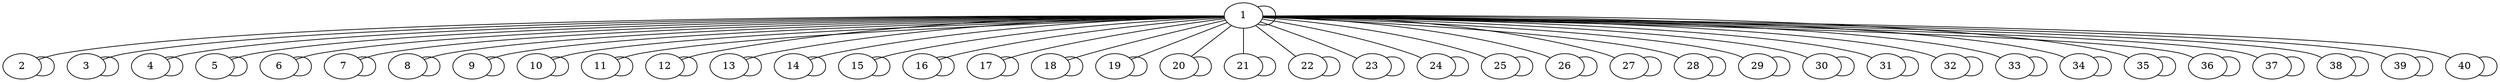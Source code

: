 graph  {
1 [host_bandwidth_down="10 Mbit", host_bandwidth_up="10 Mbit"];
2 [host_bandwidth_down="10 Mbit", host_bandwidth_up="10 Mbit"];
3 [host_bandwidth_down="10 Mbit", host_bandwidth_up="10 Mbit"];
4 [host_bandwidth_down="10 Mbit", host_bandwidth_up="10 Mbit"];
5 [host_bandwidth_down="10 Mbit", host_bandwidth_up="10 Mbit"];
6 [host_bandwidth_down="10 Mbit", host_bandwidth_up="10 Mbit"];
7 [host_bandwidth_down="10 Mbit", host_bandwidth_up="10 Mbit"];
8 [host_bandwidth_down="10 Mbit", host_bandwidth_up="10 Mbit"];
9 [host_bandwidth_down="10 Mbit", host_bandwidth_up="10 Mbit"];
10 [host_bandwidth_down="10 Mbit", host_bandwidth_up="10 Mbit"];
11 [host_bandwidth_down="10 Mbit", host_bandwidth_up="10 Mbit"];
12 [host_bandwidth_down="10 Mbit", host_bandwidth_up="10 Mbit"];
13 [host_bandwidth_down="10 Mbit", host_bandwidth_up="10 Mbit"];
14 [host_bandwidth_down="10 Mbit", host_bandwidth_up="10 Mbit"];
15 [host_bandwidth_down="10 Mbit", host_bandwidth_up="10 Mbit"];
16 [host_bandwidth_down="10 Mbit", host_bandwidth_up="10 Mbit"];
17 [host_bandwidth_down="10 Mbit", host_bandwidth_up="10 Mbit"];
18 [host_bandwidth_down="10 Mbit", host_bandwidth_up="10 Mbit"];
19 [host_bandwidth_down="10 Mbit", host_bandwidth_up="10 Mbit"];
20 [host_bandwidth_down="10 Mbit", host_bandwidth_up="10 Mbit"];
21 [host_bandwidth_down="10 Mbit", host_bandwidth_up="10 Mbit"];
22 [host_bandwidth_down="10 Mbit", host_bandwidth_up="10 Mbit"];
23 [host_bandwidth_down="10 Mbit", host_bandwidth_up="10 Mbit"];
24 [host_bandwidth_down="10 Mbit", host_bandwidth_up="10 Mbit"];
25 [host_bandwidth_down="10 Mbit", host_bandwidth_up="10 Mbit"];
26 [host_bandwidth_down="10 Mbit", host_bandwidth_up="10 Mbit"];
27 [host_bandwidth_down="10 Mbit", host_bandwidth_up="10 Mbit"];
28 [host_bandwidth_down="10 Mbit", host_bandwidth_up="10 Mbit"];
29 [host_bandwidth_down="10 Mbit", host_bandwidth_up="10 Mbit"];
30 [host_bandwidth_down="10 Mbit", host_bandwidth_up="10 Mbit"];
31 [host_bandwidth_down="10 Mbit", host_bandwidth_up="10 Mbit"];
32 [host_bandwidth_down="10 Mbit", host_bandwidth_up="10 Mbit"];
33 [host_bandwidth_down="10 Mbit", host_bandwidth_up="10 Mbit"];
34 [host_bandwidth_down="10 Mbit", host_bandwidth_up="10 Mbit"];
35 [host_bandwidth_down="10 Mbit", host_bandwidth_up="10 Mbit"];
36 [host_bandwidth_down="10 Mbit", host_bandwidth_up="10 Mbit"];
37 [host_bandwidth_down="10 Mbit", host_bandwidth_up="10 Mbit"];
38 [host_bandwidth_down="10 Mbit", host_bandwidth_up="10 Mbit"];
39 [host_bandwidth_down="10 Mbit", host_bandwidth_up="10 Mbit"];
40 [host_bandwidth_down="10 Mbit", host_bandwidth_up="10 Mbit"];
1 -- 1  [latency="10 ms", packet_loss="0.0", weight=0];
1 -- 2  [latency="10 ms", packet_loss="0.0", weight=1];
1 -- 3  [latency="10 ms", packet_loss="0.0", weight=1];
1 -- 4  [latency="10 ms", packet_loss="0.0", weight=1];
1 -- 5  [latency="10 ms", packet_loss="0.0", weight=1];
1 -- 6  [latency="10 ms", packet_loss="0.0", weight=1];
1 -- 7  [latency="10 ms", packet_loss="0.0", weight=1];
1 -- 8  [latency="10 ms", packet_loss="0.0", weight=1];
1 -- 9  [latency="10 ms", packet_loss="0.0", weight=1];
1 -- 10  [latency="10 ms", packet_loss="0.0", weight=1];
1 -- 11  [latency="10 ms", packet_loss="0.0", weight=1];
1 -- 12  [latency="10 ms", packet_loss="0.0", weight=1];
1 -- 13  [latency="10 ms", packet_loss="0.0", weight=1];
1 -- 14  [latency="10 ms", packet_loss="0.0", weight=1];
1 -- 15  [latency="10 ms", packet_loss="0.0", weight=1];
1 -- 16  [latency="10 ms", packet_loss="0.0", weight=1];
1 -- 17  [latency="10 ms", packet_loss="0.0", weight=1];
1 -- 18  [latency="10 ms", packet_loss="0.0", weight=1];
1 -- 19  [latency="10 ms", packet_loss="0.0", weight=1];
1 -- 20  [latency="10 ms", packet_loss="0.0", weight=1];
1 -- 21  [latency="10 ms", packet_loss="0.0", weight=1];
1 -- 22  [latency="10 ms", packet_loss="0.0", weight=1];
1 -- 23  [latency="10 ms", packet_loss="0.0", weight=1];
1 -- 24  [latency="10 ms", packet_loss="0.0", weight=1];
1 -- 25  [latency="10 ms", packet_loss="0.0", weight=1];
1 -- 26  [latency="10 ms", packet_loss="0.0", weight=1];
1 -- 27  [latency="10 ms", packet_loss="0.0", weight=1];
1 -- 28  [latency="10 ms", packet_loss="0.0", weight=1];
1 -- 29  [latency="10 ms", packet_loss="0.0", weight=1];
1 -- 30  [latency="10 ms", packet_loss="0.0", weight=1];
1 -- 31  [latency="10 ms", packet_loss="0.0", weight=1];
1 -- 32  [latency="10 ms", packet_loss="0.0", weight=1];
1 -- 33  [latency="10 ms", packet_loss="0.0", weight=1];
1 -- 34  [latency="10 ms", packet_loss="0.0", weight=1];
1 -- 35  [latency="10 ms", packet_loss="0.0", weight=1];
1 -- 36  [latency="10 ms", packet_loss="0.0", weight=1];
1 -- 37  [latency="10 ms", packet_loss="0.0", weight=1];
1 -- 38  [latency="10 ms", packet_loss="0.0", weight=1];
1 -- 39  [latency="10 ms", packet_loss="0.0", weight=1];
1 -- 40  [latency="10 ms", packet_loss="0.0", weight=1];
2 -- 2  [latency="10 ms", packet_loss="0.0", weight=0];
3 -- 3  [latency="10 ms", packet_loss="0.0", weight=0];
4 -- 4  [latency="10 ms", packet_loss="0.0", weight=0];
5 -- 5  [latency="10 ms", packet_loss="0.0", weight=0];
6 -- 6  [latency="10 ms", packet_loss="0.0", weight=0];
7 -- 7  [latency="10 ms", packet_loss="0.0", weight=0];
8 -- 8  [latency="10 ms", packet_loss="0.0", weight=0];
9 -- 9  [latency="10 ms", packet_loss="0.0", weight=0];
10 -- 10  [latency="10 ms", packet_loss="0.0", weight=0];
11 -- 11  [latency="10 ms", packet_loss="0.0", weight=0];
12 -- 12  [latency="10 ms", packet_loss="0.0", weight=0];
13 -- 13  [latency="10 ms", packet_loss="0.0", weight=0];
14 -- 14  [latency="10 ms", packet_loss="0.0", weight=0];
15 -- 15  [latency="10 ms", packet_loss="0.0", weight=0];
16 -- 16  [latency="10 ms", packet_loss="0.0", weight=0];
17 -- 17  [latency="10 ms", packet_loss="0.0", weight=0];
18 -- 18  [latency="10 ms", packet_loss="0.0", weight=0];
19 -- 19  [latency="10 ms", packet_loss="0.0", weight=0];
20 -- 20  [latency="10 ms", packet_loss="0.0", weight=0];
21 -- 21  [latency="10 ms", packet_loss="0.0", weight=0];
22 -- 22  [latency="10 ms", packet_loss="0.0", weight=0];
23 -- 23  [latency="10 ms", packet_loss="0.0", weight=0];
24 -- 24  [latency="10 ms", packet_loss="0.0", weight=0];
25 -- 25  [latency="10 ms", packet_loss="0.0", weight=0];
26 -- 26  [latency="10 ms", packet_loss="0.0", weight=0];
27 -- 27  [latency="10 ms", packet_loss="0.0", weight=0];
28 -- 28  [latency="10 ms", packet_loss="0.0", weight=0];
29 -- 29  [latency="10 ms", packet_loss="0.0", weight=0];
30 -- 30  [latency="10 ms", packet_loss="0.0", weight=0];
31 -- 31  [latency="10 ms", packet_loss="0.0", weight=0];
32 -- 32  [latency="10 ms", packet_loss="0.0", weight=0];
33 -- 33  [latency="10 ms", packet_loss="0.0", weight=0];
34 -- 34  [latency="10 ms", packet_loss="0.0", weight=0];
35 -- 35  [latency="10 ms", packet_loss="0.0", weight=0];
36 -- 36  [latency="10 ms", packet_loss="0.0", weight=0];
37 -- 37  [latency="10 ms", packet_loss="0.0", weight=0];
38 -- 38  [latency="10 ms", packet_loss="0.0", weight=0];
39 -- 39  [latency="10 ms", packet_loss="0.0", weight=0];
40 -- 40  [latency="10 ms", packet_loss="0.0", weight=0];
}
